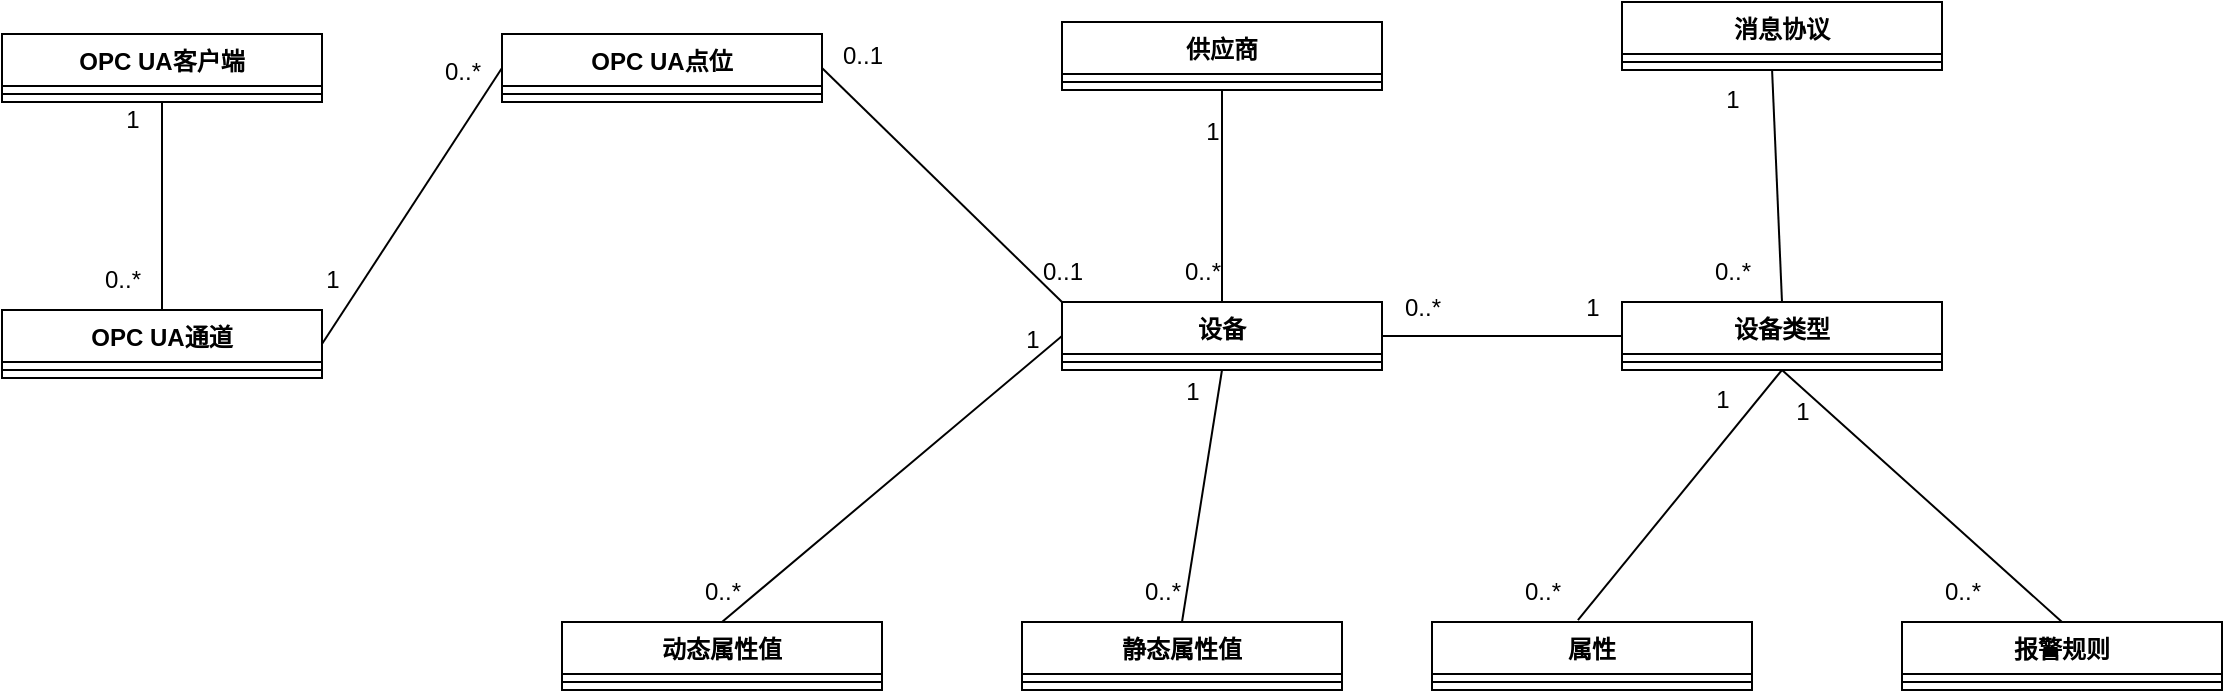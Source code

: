 <mxfile version="24.7.3" type="github">
  <diagram id="C5RBs43oDa-KdzZeNtuy" name="Page-1">
    <mxGraphModel dx="2069" dy="855" grid="1" gridSize="10" guides="1" tooltips="1" connect="1" arrows="1" fold="1" page="1" pageScale="1" pageWidth="827" pageHeight="1169" math="0" shadow="0">
      <root>
        <mxCell id="WIyWlLk6GJQsqaUBKTNV-0" />
        <mxCell id="WIyWlLk6GJQsqaUBKTNV-1" parent="WIyWlLk6GJQsqaUBKTNV-0" />
        <mxCell id="_LYOpEJkvK-w8rpF6CKF-1" value="供应商" style="swimlane;fontStyle=1;align=center;verticalAlign=top;childLayout=stackLayout;horizontal=1;startSize=26;horizontalStack=0;resizeParent=1;resizeParentMax=0;resizeLast=0;collapsible=1;marginBottom=0;whiteSpace=wrap;html=1;" vertex="1" parent="WIyWlLk6GJQsqaUBKTNV-1">
          <mxGeometry x="130" y="260" width="160" height="34" as="geometry" />
        </mxCell>
        <mxCell id="_LYOpEJkvK-w8rpF6CKF-3" value="" style="line;strokeWidth=1;fillColor=none;align=left;verticalAlign=middle;spacingTop=-1;spacingLeft=3;spacingRight=3;rotatable=0;labelPosition=right;points=[];portConstraint=eastwest;strokeColor=inherit;" vertex="1" parent="_LYOpEJkvK-w8rpF6CKF-1">
          <mxGeometry y="26" width="160" height="8" as="geometry" />
        </mxCell>
        <mxCell id="_LYOpEJkvK-w8rpF6CKF-5" value="消息协议" style="swimlane;fontStyle=1;align=center;verticalAlign=top;childLayout=stackLayout;horizontal=1;startSize=26;horizontalStack=0;resizeParent=1;resizeParentMax=0;resizeLast=0;collapsible=1;marginBottom=0;whiteSpace=wrap;html=1;" vertex="1" parent="WIyWlLk6GJQsqaUBKTNV-1">
          <mxGeometry x="410" y="250" width="160" height="34" as="geometry" />
        </mxCell>
        <mxCell id="_LYOpEJkvK-w8rpF6CKF-6" value="" style="line;strokeWidth=1;fillColor=none;align=left;verticalAlign=middle;spacingTop=-1;spacingLeft=3;spacingRight=3;rotatable=0;labelPosition=right;points=[];portConstraint=eastwest;strokeColor=inherit;" vertex="1" parent="_LYOpEJkvK-w8rpF6CKF-5">
          <mxGeometry y="26" width="160" height="8" as="geometry" />
        </mxCell>
        <mxCell id="_LYOpEJkvK-w8rpF6CKF-7" value="设备类型" style="swimlane;fontStyle=1;align=center;verticalAlign=top;childLayout=stackLayout;horizontal=1;startSize=26;horizontalStack=0;resizeParent=1;resizeParentMax=0;resizeLast=0;collapsible=1;marginBottom=0;whiteSpace=wrap;html=1;" vertex="1" parent="WIyWlLk6GJQsqaUBKTNV-1">
          <mxGeometry x="410" y="400" width="160" height="34" as="geometry" />
        </mxCell>
        <mxCell id="_LYOpEJkvK-w8rpF6CKF-8" value="" style="line;strokeWidth=1;fillColor=none;align=left;verticalAlign=middle;spacingTop=-1;spacingLeft=3;spacingRight=3;rotatable=0;labelPosition=right;points=[];portConstraint=eastwest;strokeColor=inherit;" vertex="1" parent="_LYOpEJkvK-w8rpF6CKF-7">
          <mxGeometry y="26" width="160" height="8" as="geometry" />
        </mxCell>
        <mxCell id="_LYOpEJkvK-w8rpF6CKF-9" value="属性" style="swimlane;fontStyle=1;align=center;verticalAlign=top;childLayout=stackLayout;horizontal=1;startSize=26;horizontalStack=0;resizeParent=1;resizeParentMax=0;resizeLast=0;collapsible=1;marginBottom=0;whiteSpace=wrap;html=1;" vertex="1" parent="WIyWlLk6GJQsqaUBKTNV-1">
          <mxGeometry x="315" y="560" width="160" height="34" as="geometry" />
        </mxCell>
        <mxCell id="_LYOpEJkvK-w8rpF6CKF-10" value="" style="line;strokeWidth=1;fillColor=none;align=left;verticalAlign=middle;spacingTop=-1;spacingLeft=3;spacingRight=3;rotatable=0;labelPosition=right;points=[];portConstraint=eastwest;strokeColor=inherit;" vertex="1" parent="_LYOpEJkvK-w8rpF6CKF-9">
          <mxGeometry y="26" width="160" height="8" as="geometry" />
        </mxCell>
        <mxCell id="_LYOpEJkvK-w8rpF6CKF-11" value="报警规则" style="swimlane;fontStyle=1;align=center;verticalAlign=top;childLayout=stackLayout;horizontal=1;startSize=26;horizontalStack=0;resizeParent=1;resizeParentMax=0;resizeLast=0;collapsible=1;marginBottom=0;whiteSpace=wrap;html=1;" vertex="1" parent="WIyWlLk6GJQsqaUBKTNV-1">
          <mxGeometry x="550" y="560" width="160" height="34" as="geometry" />
        </mxCell>
        <mxCell id="_LYOpEJkvK-w8rpF6CKF-12" value="" style="line;strokeWidth=1;fillColor=none;align=left;verticalAlign=middle;spacingTop=-1;spacingLeft=3;spacingRight=3;rotatable=0;labelPosition=right;points=[];portConstraint=eastwest;strokeColor=inherit;" vertex="1" parent="_LYOpEJkvK-w8rpF6CKF-11">
          <mxGeometry y="26" width="160" height="8" as="geometry" />
        </mxCell>
        <mxCell id="_LYOpEJkvK-w8rpF6CKF-13" value="设备" style="swimlane;fontStyle=1;align=center;verticalAlign=top;childLayout=stackLayout;horizontal=1;startSize=26;horizontalStack=0;resizeParent=1;resizeParentMax=0;resizeLast=0;collapsible=1;marginBottom=0;whiteSpace=wrap;html=1;" vertex="1" parent="WIyWlLk6GJQsqaUBKTNV-1">
          <mxGeometry x="130" y="400" width="160" height="34" as="geometry" />
        </mxCell>
        <mxCell id="_LYOpEJkvK-w8rpF6CKF-14" value="" style="line;strokeWidth=1;fillColor=none;align=left;verticalAlign=middle;spacingTop=-1;spacingLeft=3;spacingRight=3;rotatable=0;labelPosition=right;points=[];portConstraint=eastwest;strokeColor=inherit;" vertex="1" parent="_LYOpEJkvK-w8rpF6CKF-13">
          <mxGeometry y="26" width="160" height="8" as="geometry" />
        </mxCell>
        <mxCell id="_LYOpEJkvK-w8rpF6CKF-15" value="静态属性值" style="swimlane;fontStyle=1;align=center;verticalAlign=top;childLayout=stackLayout;horizontal=1;startSize=26;horizontalStack=0;resizeParent=1;resizeParentMax=0;resizeLast=0;collapsible=1;marginBottom=0;whiteSpace=wrap;html=1;" vertex="1" parent="WIyWlLk6GJQsqaUBKTNV-1">
          <mxGeometry x="110" y="560" width="160" height="34" as="geometry" />
        </mxCell>
        <mxCell id="_LYOpEJkvK-w8rpF6CKF-16" value="" style="line;strokeWidth=1;fillColor=none;align=left;verticalAlign=middle;spacingTop=-1;spacingLeft=3;spacingRight=3;rotatable=0;labelPosition=right;points=[];portConstraint=eastwest;strokeColor=inherit;" vertex="1" parent="_LYOpEJkvK-w8rpF6CKF-15">
          <mxGeometry y="26" width="160" height="8" as="geometry" />
        </mxCell>
        <mxCell id="_LYOpEJkvK-w8rpF6CKF-17" value="动态属性值" style="swimlane;fontStyle=1;align=center;verticalAlign=top;childLayout=stackLayout;horizontal=1;startSize=26;horizontalStack=0;resizeParent=1;resizeParentMax=0;resizeLast=0;collapsible=1;marginBottom=0;whiteSpace=wrap;html=1;" vertex="1" parent="WIyWlLk6GJQsqaUBKTNV-1">
          <mxGeometry x="-120" y="560" width="160" height="34" as="geometry" />
        </mxCell>
        <mxCell id="_LYOpEJkvK-w8rpF6CKF-18" value="" style="line;strokeWidth=1;fillColor=none;align=left;verticalAlign=middle;spacingTop=-1;spacingLeft=3;spacingRight=3;rotatable=0;labelPosition=right;points=[];portConstraint=eastwest;strokeColor=inherit;" vertex="1" parent="_LYOpEJkvK-w8rpF6CKF-17">
          <mxGeometry y="26" width="160" height="8" as="geometry" />
        </mxCell>
        <mxCell id="_LYOpEJkvK-w8rpF6CKF-19" value="OPC UA客户端" style="swimlane;fontStyle=1;align=center;verticalAlign=top;childLayout=stackLayout;horizontal=1;startSize=26;horizontalStack=0;resizeParent=1;resizeParentMax=0;resizeLast=0;collapsible=1;marginBottom=0;whiteSpace=wrap;html=1;" vertex="1" parent="WIyWlLk6GJQsqaUBKTNV-1">
          <mxGeometry x="-400" y="266" width="160" height="34" as="geometry" />
        </mxCell>
        <mxCell id="_LYOpEJkvK-w8rpF6CKF-20" value="" style="line;strokeWidth=1;fillColor=none;align=left;verticalAlign=middle;spacingTop=-1;spacingLeft=3;spacingRight=3;rotatable=0;labelPosition=right;points=[];portConstraint=eastwest;strokeColor=inherit;" vertex="1" parent="_LYOpEJkvK-w8rpF6CKF-19">
          <mxGeometry y="26" width="160" height="8" as="geometry" />
        </mxCell>
        <mxCell id="_LYOpEJkvK-w8rpF6CKF-21" value="OPC UA通道" style="swimlane;fontStyle=1;align=center;verticalAlign=top;childLayout=stackLayout;horizontal=1;startSize=26;horizontalStack=0;resizeParent=1;resizeParentMax=0;resizeLast=0;collapsible=1;marginBottom=0;whiteSpace=wrap;html=1;" vertex="1" parent="WIyWlLk6GJQsqaUBKTNV-1">
          <mxGeometry x="-400" y="404" width="160" height="34" as="geometry" />
        </mxCell>
        <mxCell id="_LYOpEJkvK-w8rpF6CKF-22" value="" style="line;strokeWidth=1;fillColor=none;align=left;verticalAlign=middle;spacingTop=-1;spacingLeft=3;spacingRight=3;rotatable=0;labelPosition=right;points=[];portConstraint=eastwest;strokeColor=inherit;" vertex="1" parent="_LYOpEJkvK-w8rpF6CKF-21">
          <mxGeometry y="26" width="160" height="8" as="geometry" />
        </mxCell>
        <mxCell id="_LYOpEJkvK-w8rpF6CKF-23" value="OPC UA点位" style="swimlane;fontStyle=1;align=center;verticalAlign=top;childLayout=stackLayout;horizontal=1;startSize=26;horizontalStack=0;resizeParent=1;resizeParentMax=0;resizeLast=0;collapsible=1;marginBottom=0;whiteSpace=wrap;html=1;" vertex="1" parent="WIyWlLk6GJQsqaUBKTNV-1">
          <mxGeometry x="-150" y="266" width="160" height="34" as="geometry" />
        </mxCell>
        <mxCell id="_LYOpEJkvK-w8rpF6CKF-24" value="" style="line;strokeWidth=1;fillColor=none;align=left;verticalAlign=middle;spacingTop=-1;spacingLeft=3;spacingRight=3;rotatable=0;labelPosition=right;points=[];portConstraint=eastwest;strokeColor=inherit;" vertex="1" parent="_LYOpEJkvK-w8rpF6CKF-23">
          <mxGeometry y="26" width="160" height="8" as="geometry" />
        </mxCell>
        <mxCell id="_LYOpEJkvK-w8rpF6CKF-32" value="" style="endArrow=none;html=1;rounded=0;exitX=0.5;exitY=0;exitDx=0;exitDy=0;entryX=0.5;entryY=1;entryDx=0;entryDy=0;" edge="1" parent="WIyWlLk6GJQsqaUBKTNV-1" source="_LYOpEJkvK-w8rpF6CKF-13" target="_LYOpEJkvK-w8rpF6CKF-1">
          <mxGeometry width="50" height="50" relative="1" as="geometry">
            <mxPoint x="160" y="350" as="sourcePoint" />
            <mxPoint x="200" y="320" as="targetPoint" />
          </mxGeometry>
        </mxCell>
        <mxCell id="_LYOpEJkvK-w8rpF6CKF-33" value="1" style="text;html=1;align=center;verticalAlign=middle;resizable=0;points=[];autosize=1;strokeColor=none;fillColor=none;" vertex="1" parent="WIyWlLk6GJQsqaUBKTNV-1">
          <mxGeometry x="190" y="300" width="30" height="30" as="geometry" />
        </mxCell>
        <mxCell id="_LYOpEJkvK-w8rpF6CKF-34" value="0..*" style="text;html=1;align=center;verticalAlign=middle;resizable=0;points=[];autosize=1;strokeColor=none;fillColor=none;" vertex="1" parent="WIyWlLk6GJQsqaUBKTNV-1">
          <mxGeometry x="180" y="370" width="40" height="30" as="geometry" />
        </mxCell>
        <mxCell id="_LYOpEJkvK-w8rpF6CKF-35" value="" style="endArrow=none;html=1;rounded=0;entryX=0;entryY=0.5;entryDx=0;entryDy=0;exitX=1;exitY=0.5;exitDx=0;exitDy=0;" edge="1" parent="WIyWlLk6GJQsqaUBKTNV-1" source="_LYOpEJkvK-w8rpF6CKF-13" target="_LYOpEJkvK-w8rpF6CKF-7">
          <mxGeometry width="50" height="50" relative="1" as="geometry">
            <mxPoint x="250" y="540" as="sourcePoint" />
            <mxPoint x="300" y="490" as="targetPoint" />
          </mxGeometry>
        </mxCell>
        <mxCell id="_LYOpEJkvK-w8rpF6CKF-36" value="0..*" style="text;html=1;align=center;verticalAlign=middle;resizable=0;points=[];autosize=1;strokeColor=none;fillColor=none;" vertex="1" parent="WIyWlLk6GJQsqaUBKTNV-1">
          <mxGeometry x="290" y="388" width="40" height="30" as="geometry" />
        </mxCell>
        <mxCell id="_LYOpEJkvK-w8rpF6CKF-37" value="1" style="text;html=1;align=center;verticalAlign=middle;resizable=0;points=[];autosize=1;strokeColor=none;fillColor=none;" vertex="1" parent="WIyWlLk6GJQsqaUBKTNV-1">
          <mxGeometry x="380" y="388" width="30" height="30" as="geometry" />
        </mxCell>
        <mxCell id="_LYOpEJkvK-w8rpF6CKF-38" value="" style="endArrow=none;html=1;rounded=0;entryX=0.5;entryY=0;entryDx=0;entryDy=0;exitX=0.469;exitY=1;exitDx=0;exitDy=0;exitPerimeter=0;" edge="1" parent="WIyWlLk6GJQsqaUBKTNV-1" source="_LYOpEJkvK-w8rpF6CKF-6" target="_LYOpEJkvK-w8rpF6CKF-7">
          <mxGeometry width="50" height="50" relative="1" as="geometry">
            <mxPoint x="300" y="427" as="sourcePoint" />
            <mxPoint x="420" y="427" as="targetPoint" />
          </mxGeometry>
        </mxCell>
        <mxCell id="_LYOpEJkvK-w8rpF6CKF-39" value="1" style="text;html=1;align=center;verticalAlign=middle;resizable=0;points=[];autosize=1;strokeColor=none;fillColor=none;" vertex="1" parent="WIyWlLk6GJQsqaUBKTNV-1">
          <mxGeometry x="450" y="284" width="30" height="30" as="geometry" />
        </mxCell>
        <mxCell id="_LYOpEJkvK-w8rpF6CKF-40" value="0..*" style="text;html=1;align=center;verticalAlign=middle;resizable=0;points=[];autosize=1;strokeColor=none;fillColor=none;" vertex="1" parent="WIyWlLk6GJQsqaUBKTNV-1">
          <mxGeometry x="445" y="370" width="40" height="30" as="geometry" />
        </mxCell>
        <mxCell id="_LYOpEJkvK-w8rpF6CKF-41" value="" style="endArrow=none;html=1;rounded=0;exitX=0.456;exitY=-0.029;exitDx=0;exitDy=0;exitPerimeter=0;entryX=0.5;entryY=1;entryDx=0;entryDy=0;" edge="1" parent="WIyWlLk6GJQsqaUBKTNV-1" source="_LYOpEJkvK-w8rpF6CKF-9" target="_LYOpEJkvK-w8rpF6CKF-7">
          <mxGeometry width="50" height="50" relative="1" as="geometry">
            <mxPoint x="495" y="294" as="sourcePoint" />
            <mxPoint x="480" y="440" as="targetPoint" />
          </mxGeometry>
        </mxCell>
        <mxCell id="_LYOpEJkvK-w8rpF6CKF-42" value="1" style="text;html=1;align=center;verticalAlign=middle;resizable=0;points=[];autosize=1;strokeColor=none;fillColor=none;" vertex="1" parent="WIyWlLk6GJQsqaUBKTNV-1">
          <mxGeometry x="445" y="434" width="30" height="30" as="geometry" />
        </mxCell>
        <mxCell id="_LYOpEJkvK-w8rpF6CKF-43" value="0..*" style="text;html=1;align=center;verticalAlign=middle;resizable=0;points=[];autosize=1;strokeColor=none;fillColor=none;" vertex="1" parent="WIyWlLk6GJQsqaUBKTNV-1">
          <mxGeometry x="350" y="530" width="40" height="30" as="geometry" />
        </mxCell>
        <mxCell id="_LYOpEJkvK-w8rpF6CKF-44" value="" style="endArrow=none;html=1;rounded=0;exitX=0.5;exitY=0;exitDx=0;exitDy=0;entryX=0.5;entryY=1;entryDx=0;entryDy=0;" edge="1" parent="WIyWlLk6GJQsqaUBKTNV-1" source="_LYOpEJkvK-w8rpF6CKF-11" target="_LYOpEJkvK-w8rpF6CKF-7">
          <mxGeometry width="50" height="50" relative="1" as="geometry">
            <mxPoint x="398" y="569" as="sourcePoint" />
            <mxPoint x="510" y="450" as="targetPoint" />
          </mxGeometry>
        </mxCell>
        <mxCell id="_LYOpEJkvK-w8rpF6CKF-45" value="1" style="text;html=1;align=center;verticalAlign=middle;resizable=0;points=[];autosize=1;strokeColor=none;fillColor=none;" vertex="1" parent="WIyWlLk6GJQsqaUBKTNV-1">
          <mxGeometry x="485" y="440" width="30" height="30" as="geometry" />
        </mxCell>
        <mxCell id="_LYOpEJkvK-w8rpF6CKF-47" value="0..*" style="text;html=1;align=center;verticalAlign=middle;resizable=0;points=[];autosize=1;strokeColor=none;fillColor=none;" vertex="1" parent="WIyWlLk6GJQsqaUBKTNV-1">
          <mxGeometry x="560" y="530" width="40" height="30" as="geometry" />
        </mxCell>
        <mxCell id="_LYOpEJkvK-w8rpF6CKF-48" value="" style="endArrow=none;html=1;rounded=0;entryX=0.5;entryY=1;entryDx=0;entryDy=0;exitX=0.5;exitY=0;exitDx=0;exitDy=0;" edge="1" parent="WIyWlLk6GJQsqaUBKTNV-1" source="_LYOpEJkvK-w8rpF6CKF-15" target="_LYOpEJkvK-w8rpF6CKF-13">
          <mxGeometry width="50" height="50" relative="1" as="geometry">
            <mxPoint x="270" y="620" as="sourcePoint" />
            <mxPoint x="320" y="570" as="targetPoint" />
          </mxGeometry>
        </mxCell>
        <mxCell id="_LYOpEJkvK-w8rpF6CKF-49" value="1" style="text;html=1;align=center;verticalAlign=middle;resizable=0;points=[];autosize=1;strokeColor=none;fillColor=none;" vertex="1" parent="WIyWlLk6GJQsqaUBKTNV-1">
          <mxGeometry x="180" y="430" width="30" height="30" as="geometry" />
        </mxCell>
        <mxCell id="_LYOpEJkvK-w8rpF6CKF-50" value="0..*" style="text;html=1;align=center;verticalAlign=middle;resizable=0;points=[];autosize=1;strokeColor=none;fillColor=none;" vertex="1" parent="WIyWlLk6GJQsqaUBKTNV-1">
          <mxGeometry x="160" y="530" width="40" height="30" as="geometry" />
        </mxCell>
        <mxCell id="_LYOpEJkvK-w8rpF6CKF-51" value="" style="endArrow=none;html=1;rounded=0;entryX=0;entryY=0.5;entryDx=0;entryDy=0;exitX=0.5;exitY=0;exitDx=0;exitDy=0;" edge="1" parent="WIyWlLk6GJQsqaUBKTNV-1" source="_LYOpEJkvK-w8rpF6CKF-17" target="_LYOpEJkvK-w8rpF6CKF-13">
          <mxGeometry width="50" height="50" relative="1" as="geometry">
            <mxPoint x="200" y="570" as="sourcePoint" />
            <mxPoint x="220" y="444" as="targetPoint" />
          </mxGeometry>
        </mxCell>
        <mxCell id="_LYOpEJkvK-w8rpF6CKF-52" value="1" style="text;html=1;align=center;verticalAlign=middle;resizable=0;points=[];autosize=1;strokeColor=none;fillColor=none;" vertex="1" parent="WIyWlLk6GJQsqaUBKTNV-1">
          <mxGeometry x="100" y="404" width="30" height="30" as="geometry" />
        </mxCell>
        <mxCell id="_LYOpEJkvK-w8rpF6CKF-53" value="0..*" style="text;html=1;align=center;verticalAlign=middle;resizable=0;points=[];autosize=1;strokeColor=none;fillColor=none;" vertex="1" parent="WIyWlLk6GJQsqaUBKTNV-1">
          <mxGeometry x="-60" y="530" width="40" height="30" as="geometry" />
        </mxCell>
        <mxCell id="_LYOpEJkvK-w8rpF6CKF-56" value="" style="endArrow=none;html=1;rounded=0;entryX=0.5;entryY=1;entryDx=0;entryDy=0;exitX=0.5;exitY=0;exitDx=0;exitDy=0;" edge="1" parent="WIyWlLk6GJQsqaUBKTNV-1" source="_LYOpEJkvK-w8rpF6CKF-21" target="_LYOpEJkvK-w8rpF6CKF-19">
          <mxGeometry width="50" height="50" relative="1" as="geometry">
            <mxPoint x="-120" y="620" as="sourcePoint" />
            <mxPoint x="-70" y="570" as="targetPoint" />
          </mxGeometry>
        </mxCell>
        <mxCell id="_LYOpEJkvK-w8rpF6CKF-57" value="0..*" style="text;html=1;align=center;verticalAlign=middle;resizable=0;points=[];autosize=1;strokeColor=none;fillColor=none;" vertex="1" parent="WIyWlLk6GJQsqaUBKTNV-1">
          <mxGeometry x="-360" y="374" width="40" height="30" as="geometry" />
        </mxCell>
        <mxCell id="_LYOpEJkvK-w8rpF6CKF-58" value="1" style="text;html=1;align=center;verticalAlign=middle;resizable=0;points=[];autosize=1;strokeColor=none;fillColor=none;" vertex="1" parent="WIyWlLk6GJQsqaUBKTNV-1">
          <mxGeometry x="-350" y="294" width="30" height="30" as="geometry" />
        </mxCell>
        <mxCell id="_LYOpEJkvK-w8rpF6CKF-59" value="" style="endArrow=none;html=1;rounded=0;exitX=1;exitY=0.5;exitDx=0;exitDy=0;entryX=0;entryY=0.5;entryDx=0;entryDy=0;" edge="1" parent="WIyWlLk6GJQsqaUBKTNV-1" source="_LYOpEJkvK-w8rpF6CKF-21" target="_LYOpEJkvK-w8rpF6CKF-23">
          <mxGeometry width="50" height="50" relative="1" as="geometry">
            <mxPoint x="-120" y="620" as="sourcePoint" />
            <mxPoint x="-70" y="570" as="targetPoint" />
          </mxGeometry>
        </mxCell>
        <mxCell id="_LYOpEJkvK-w8rpF6CKF-60" value="1" style="text;html=1;align=center;verticalAlign=middle;resizable=0;points=[];autosize=1;strokeColor=none;fillColor=none;" vertex="1" parent="WIyWlLk6GJQsqaUBKTNV-1">
          <mxGeometry x="-250" y="374" width="30" height="30" as="geometry" />
        </mxCell>
        <mxCell id="_LYOpEJkvK-w8rpF6CKF-61" value="0..*" style="text;html=1;align=center;verticalAlign=middle;resizable=0;points=[];autosize=1;strokeColor=none;fillColor=none;" vertex="1" parent="WIyWlLk6GJQsqaUBKTNV-1">
          <mxGeometry x="-190" y="270" width="40" height="30" as="geometry" />
        </mxCell>
        <mxCell id="_LYOpEJkvK-w8rpF6CKF-62" value="" style="endArrow=none;html=1;rounded=0;entryX=0;entryY=0;entryDx=0;entryDy=0;exitX=1;exitY=0.5;exitDx=0;exitDy=0;" edge="1" parent="WIyWlLk6GJQsqaUBKTNV-1" source="_LYOpEJkvK-w8rpF6CKF-23" target="_LYOpEJkvK-w8rpF6CKF-13">
          <mxGeometry width="50" height="50" relative="1" as="geometry">
            <mxPoint x="70" y="620" as="sourcePoint" />
            <mxPoint x="120" y="570" as="targetPoint" />
          </mxGeometry>
        </mxCell>
        <mxCell id="_LYOpEJkvK-w8rpF6CKF-63" value="0..1" style="text;html=1;align=center;verticalAlign=middle;resizable=0;points=[];autosize=1;strokeColor=none;fillColor=none;" vertex="1" parent="WIyWlLk6GJQsqaUBKTNV-1">
          <mxGeometry x="10" y="262" width="40" height="30" as="geometry" />
        </mxCell>
        <mxCell id="_LYOpEJkvK-w8rpF6CKF-64" value="0..1" style="text;html=1;align=center;verticalAlign=middle;resizable=0;points=[];autosize=1;strokeColor=none;fillColor=none;" vertex="1" parent="WIyWlLk6GJQsqaUBKTNV-1">
          <mxGeometry x="110" y="370" width="40" height="30" as="geometry" />
        </mxCell>
      </root>
    </mxGraphModel>
  </diagram>
</mxfile>
